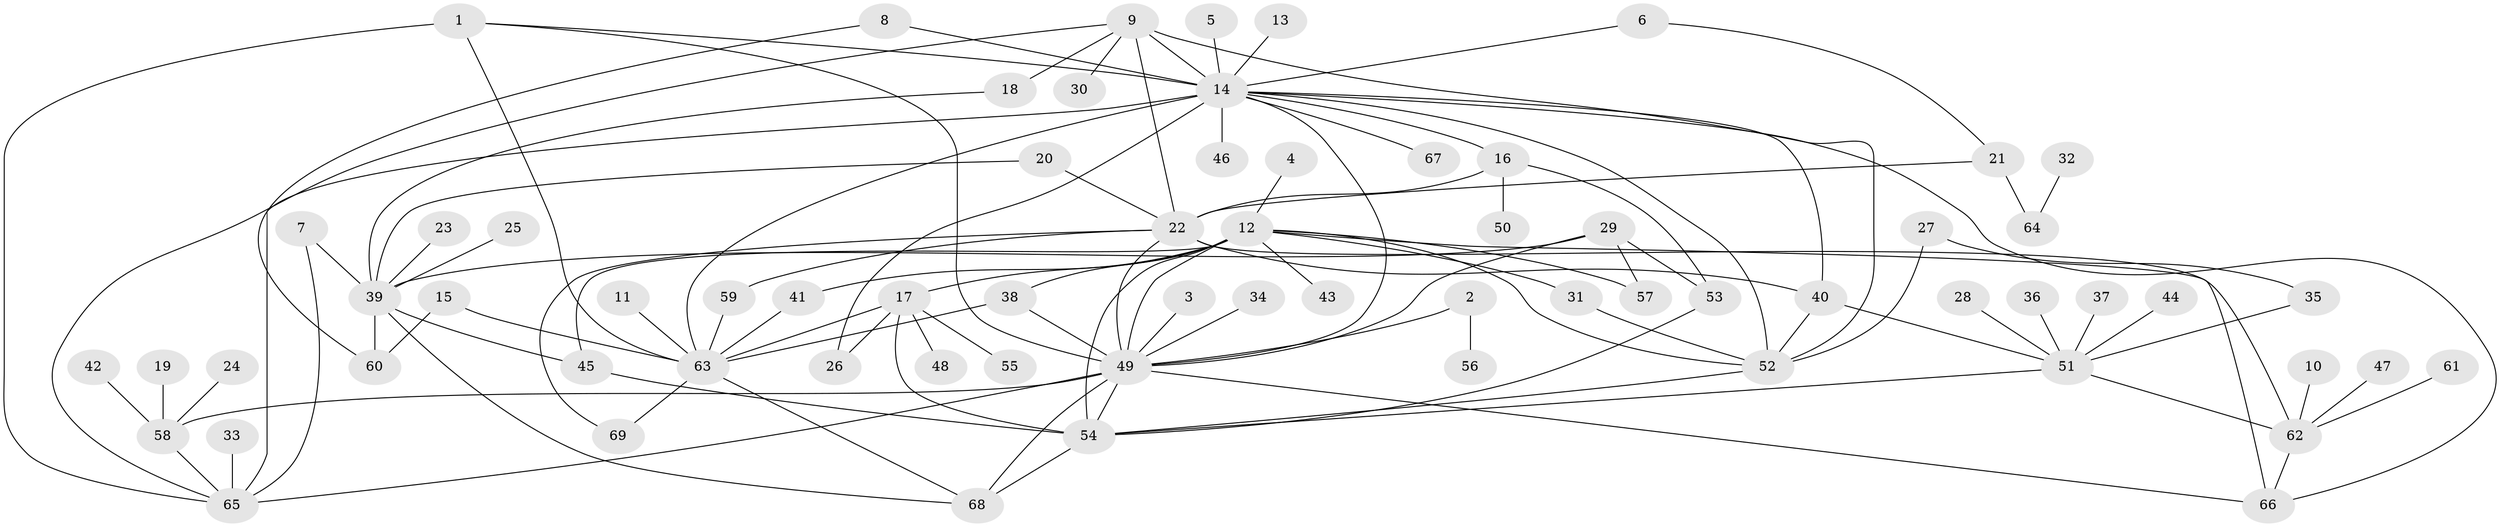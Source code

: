 // original degree distribution, {5: 0.014598540145985401, 19: 0.0072992700729927005, 3: 0.11678832116788321, 12: 0.014598540145985401, 16: 0.0072992700729927005, 6: 0.014598540145985401, 2: 0.23357664233576642, 10: 0.014598540145985401, 20: 0.0072992700729927005, 7: 0.0072992700729927005, 4: 0.051094890510948905, 1: 0.48175182481751827, 8: 0.014598540145985401, 9: 0.014598540145985401}
// Generated by graph-tools (version 1.1) at 2025/01/03/09/25 03:01:47]
// undirected, 69 vertices, 111 edges
graph export_dot {
graph [start="1"]
  node [color=gray90,style=filled];
  1;
  2;
  3;
  4;
  5;
  6;
  7;
  8;
  9;
  10;
  11;
  12;
  13;
  14;
  15;
  16;
  17;
  18;
  19;
  20;
  21;
  22;
  23;
  24;
  25;
  26;
  27;
  28;
  29;
  30;
  31;
  32;
  33;
  34;
  35;
  36;
  37;
  38;
  39;
  40;
  41;
  42;
  43;
  44;
  45;
  46;
  47;
  48;
  49;
  50;
  51;
  52;
  53;
  54;
  55;
  56;
  57;
  58;
  59;
  60;
  61;
  62;
  63;
  64;
  65;
  66;
  67;
  68;
  69;
  1 -- 14 [weight=1.0];
  1 -- 49 [weight=1.0];
  1 -- 63 [weight=1.0];
  1 -- 65 [weight=1.0];
  2 -- 49 [weight=1.0];
  2 -- 56 [weight=1.0];
  3 -- 49 [weight=1.0];
  4 -- 12 [weight=1.0];
  5 -- 14 [weight=1.0];
  6 -- 14 [weight=1.0];
  6 -- 21 [weight=1.0];
  7 -- 39 [weight=1.0];
  7 -- 65 [weight=1.0];
  8 -- 14 [weight=1.0];
  8 -- 60 [weight=1.0];
  9 -- 14 [weight=2.0];
  9 -- 18 [weight=1.0];
  9 -- 22 [weight=1.0];
  9 -- 30 [weight=1.0];
  9 -- 52 [weight=1.0];
  9 -- 65 [weight=1.0];
  10 -- 62 [weight=1.0];
  11 -- 63 [weight=1.0];
  12 -- 17 [weight=1.0];
  12 -- 31 [weight=1.0];
  12 -- 38 [weight=1.0];
  12 -- 41 [weight=1.0];
  12 -- 43 [weight=1.0];
  12 -- 45 [weight=1.0];
  12 -- 49 [weight=1.0];
  12 -- 52 [weight=1.0];
  12 -- 54 [weight=1.0];
  12 -- 57 [weight=1.0];
  12 -- 66 [weight=1.0];
  13 -- 14 [weight=1.0];
  14 -- 16 [weight=1.0];
  14 -- 26 [weight=1.0];
  14 -- 40 [weight=1.0];
  14 -- 46 [weight=1.0];
  14 -- 49 [weight=1.0];
  14 -- 52 [weight=1.0];
  14 -- 63 [weight=1.0];
  14 -- 65 [weight=1.0];
  14 -- 66 [weight=1.0];
  14 -- 67 [weight=1.0];
  15 -- 60 [weight=1.0];
  15 -- 63 [weight=1.0];
  16 -- 22 [weight=1.0];
  16 -- 50 [weight=1.0];
  16 -- 53 [weight=1.0];
  17 -- 26 [weight=1.0];
  17 -- 48 [weight=1.0];
  17 -- 54 [weight=1.0];
  17 -- 55 [weight=1.0];
  17 -- 63 [weight=1.0];
  18 -- 39 [weight=1.0];
  19 -- 58 [weight=1.0];
  20 -- 22 [weight=1.0];
  20 -- 39 [weight=1.0];
  21 -- 22 [weight=2.0];
  21 -- 64 [weight=1.0];
  22 -- 40 [weight=1.0];
  22 -- 49 [weight=1.0];
  22 -- 59 [weight=1.0];
  22 -- 62 [weight=1.0];
  22 -- 69 [weight=1.0];
  23 -- 39 [weight=1.0];
  24 -- 58 [weight=1.0];
  25 -- 39 [weight=1.0];
  27 -- 35 [weight=1.0];
  27 -- 52 [weight=1.0];
  28 -- 51 [weight=1.0];
  29 -- 39 [weight=1.0];
  29 -- 49 [weight=1.0];
  29 -- 53 [weight=1.0];
  29 -- 57 [weight=1.0];
  31 -- 52 [weight=1.0];
  32 -- 64 [weight=1.0];
  33 -- 65 [weight=1.0];
  34 -- 49 [weight=1.0];
  35 -- 51 [weight=1.0];
  36 -- 51 [weight=1.0];
  37 -- 51 [weight=1.0];
  38 -- 49 [weight=1.0];
  38 -- 63 [weight=1.0];
  39 -- 45 [weight=1.0];
  39 -- 60 [weight=1.0];
  39 -- 68 [weight=1.0];
  40 -- 51 [weight=1.0];
  40 -- 52 [weight=1.0];
  41 -- 63 [weight=1.0];
  42 -- 58 [weight=1.0];
  44 -- 51 [weight=1.0];
  45 -- 54 [weight=1.0];
  47 -- 62 [weight=1.0];
  49 -- 54 [weight=1.0];
  49 -- 58 [weight=1.0];
  49 -- 65 [weight=1.0];
  49 -- 66 [weight=1.0];
  49 -- 68 [weight=1.0];
  51 -- 54 [weight=1.0];
  51 -- 62 [weight=1.0];
  52 -- 54 [weight=1.0];
  53 -- 54 [weight=1.0];
  54 -- 68 [weight=1.0];
  58 -- 65 [weight=1.0];
  59 -- 63 [weight=1.0];
  61 -- 62 [weight=1.0];
  62 -- 66 [weight=1.0];
  63 -- 68 [weight=1.0];
  63 -- 69 [weight=1.0];
}
